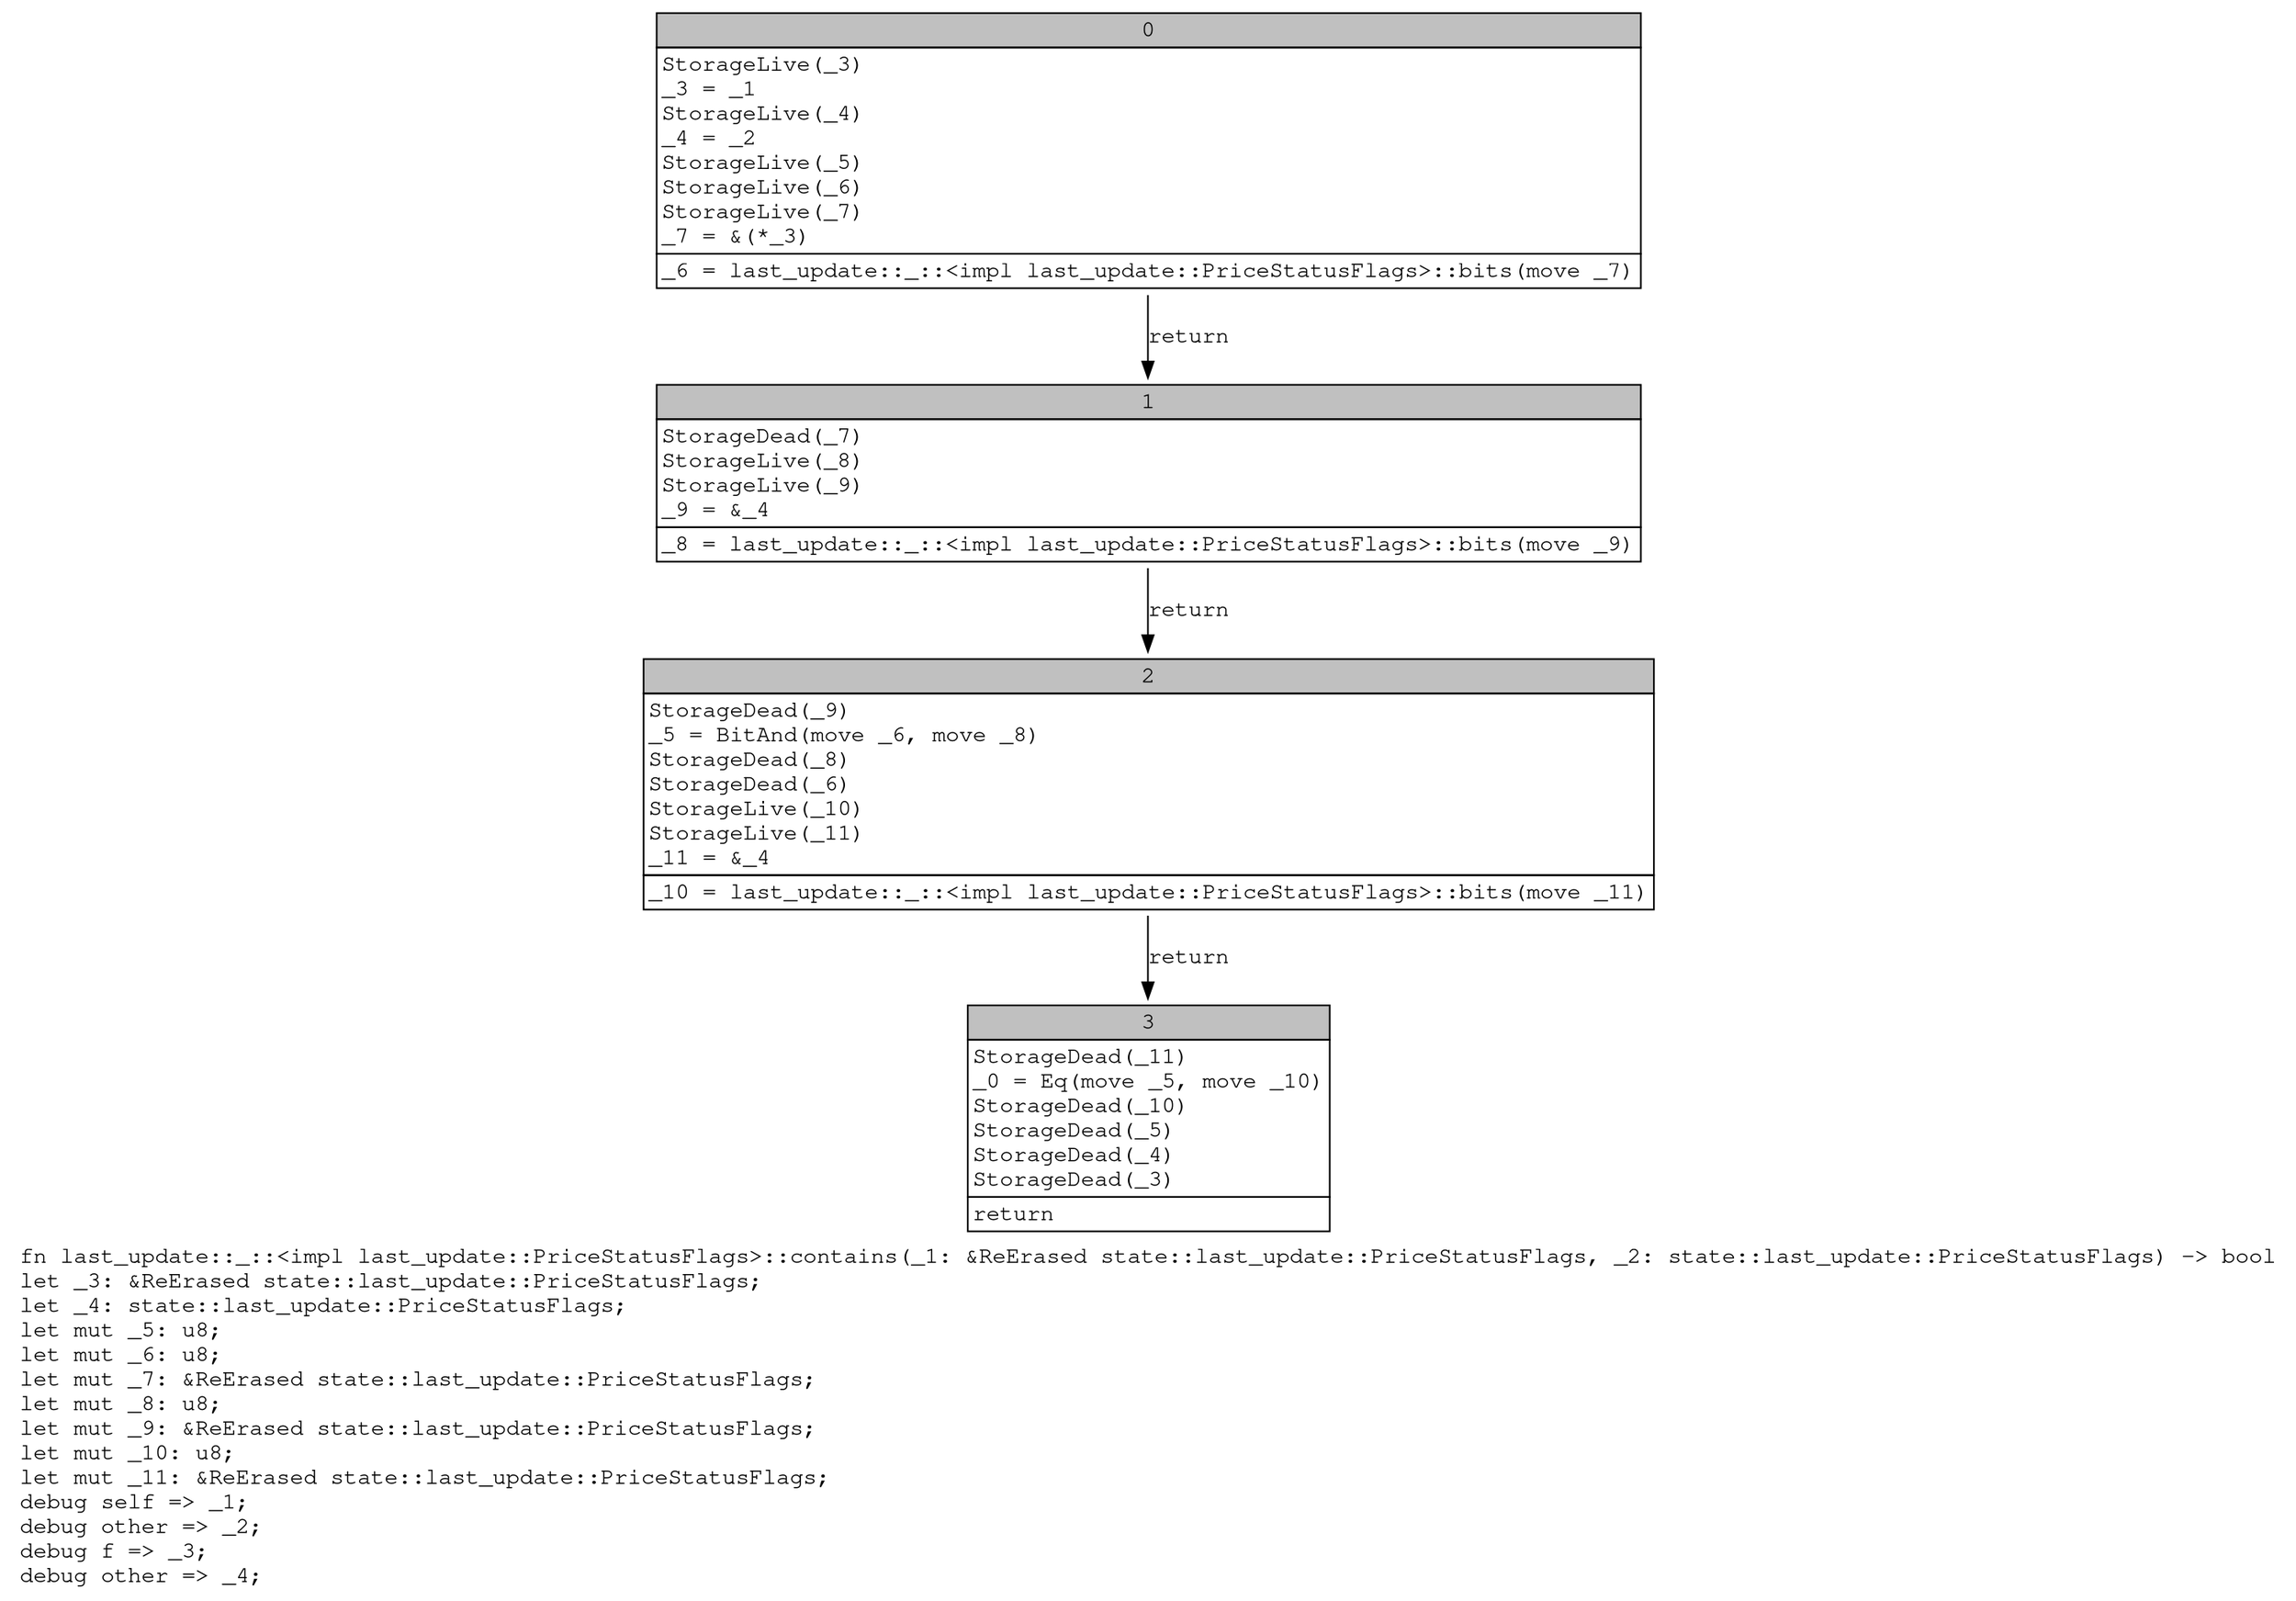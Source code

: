 digraph Mir_0_6680 {
    graph [fontname="Courier, monospace"];
    node [fontname="Courier, monospace"];
    edge [fontname="Courier, monospace"];
    label=<fn last_update::_::&lt;impl last_update::PriceStatusFlags&gt;::contains(_1: &amp;ReErased state::last_update::PriceStatusFlags, _2: state::last_update::PriceStatusFlags) -&gt; bool<br align="left"/>let _3: &amp;ReErased state::last_update::PriceStatusFlags;<br align="left"/>let _4: state::last_update::PriceStatusFlags;<br align="left"/>let mut _5: u8;<br align="left"/>let mut _6: u8;<br align="left"/>let mut _7: &amp;ReErased state::last_update::PriceStatusFlags;<br align="left"/>let mut _8: u8;<br align="left"/>let mut _9: &amp;ReErased state::last_update::PriceStatusFlags;<br align="left"/>let mut _10: u8;<br align="left"/>let mut _11: &amp;ReErased state::last_update::PriceStatusFlags;<br align="left"/>debug self =&gt; _1;<br align="left"/>debug other =&gt; _2;<br align="left"/>debug f =&gt; _3;<br align="left"/>debug other =&gt; _4;<br align="left"/>>;
    bb0__0_6680 [shape="none", label=<<table border="0" cellborder="1" cellspacing="0"><tr><td bgcolor="gray" align="center" colspan="1">0</td></tr><tr><td align="left" balign="left">StorageLive(_3)<br/>_3 = _1<br/>StorageLive(_4)<br/>_4 = _2<br/>StorageLive(_5)<br/>StorageLive(_6)<br/>StorageLive(_7)<br/>_7 = &amp;(*_3)<br/></td></tr><tr><td align="left">_6 = last_update::_::&lt;impl last_update::PriceStatusFlags&gt;::bits(move _7)</td></tr></table>>];
    bb1__0_6680 [shape="none", label=<<table border="0" cellborder="1" cellspacing="0"><tr><td bgcolor="gray" align="center" colspan="1">1</td></tr><tr><td align="left" balign="left">StorageDead(_7)<br/>StorageLive(_8)<br/>StorageLive(_9)<br/>_9 = &amp;_4<br/></td></tr><tr><td align="left">_8 = last_update::_::&lt;impl last_update::PriceStatusFlags&gt;::bits(move _9)</td></tr></table>>];
    bb2__0_6680 [shape="none", label=<<table border="0" cellborder="1" cellspacing="0"><tr><td bgcolor="gray" align="center" colspan="1">2</td></tr><tr><td align="left" balign="left">StorageDead(_9)<br/>_5 = BitAnd(move _6, move _8)<br/>StorageDead(_8)<br/>StorageDead(_6)<br/>StorageLive(_10)<br/>StorageLive(_11)<br/>_11 = &amp;_4<br/></td></tr><tr><td align="left">_10 = last_update::_::&lt;impl last_update::PriceStatusFlags&gt;::bits(move _11)</td></tr></table>>];
    bb3__0_6680 [shape="none", label=<<table border="0" cellborder="1" cellspacing="0"><tr><td bgcolor="gray" align="center" colspan="1">3</td></tr><tr><td align="left" balign="left">StorageDead(_11)<br/>_0 = Eq(move _5, move _10)<br/>StorageDead(_10)<br/>StorageDead(_5)<br/>StorageDead(_4)<br/>StorageDead(_3)<br/></td></tr><tr><td align="left">return</td></tr></table>>];
    bb0__0_6680 -> bb1__0_6680 [label="return"];
    bb1__0_6680 -> bb2__0_6680 [label="return"];
    bb2__0_6680 -> bb3__0_6680 [label="return"];
}
